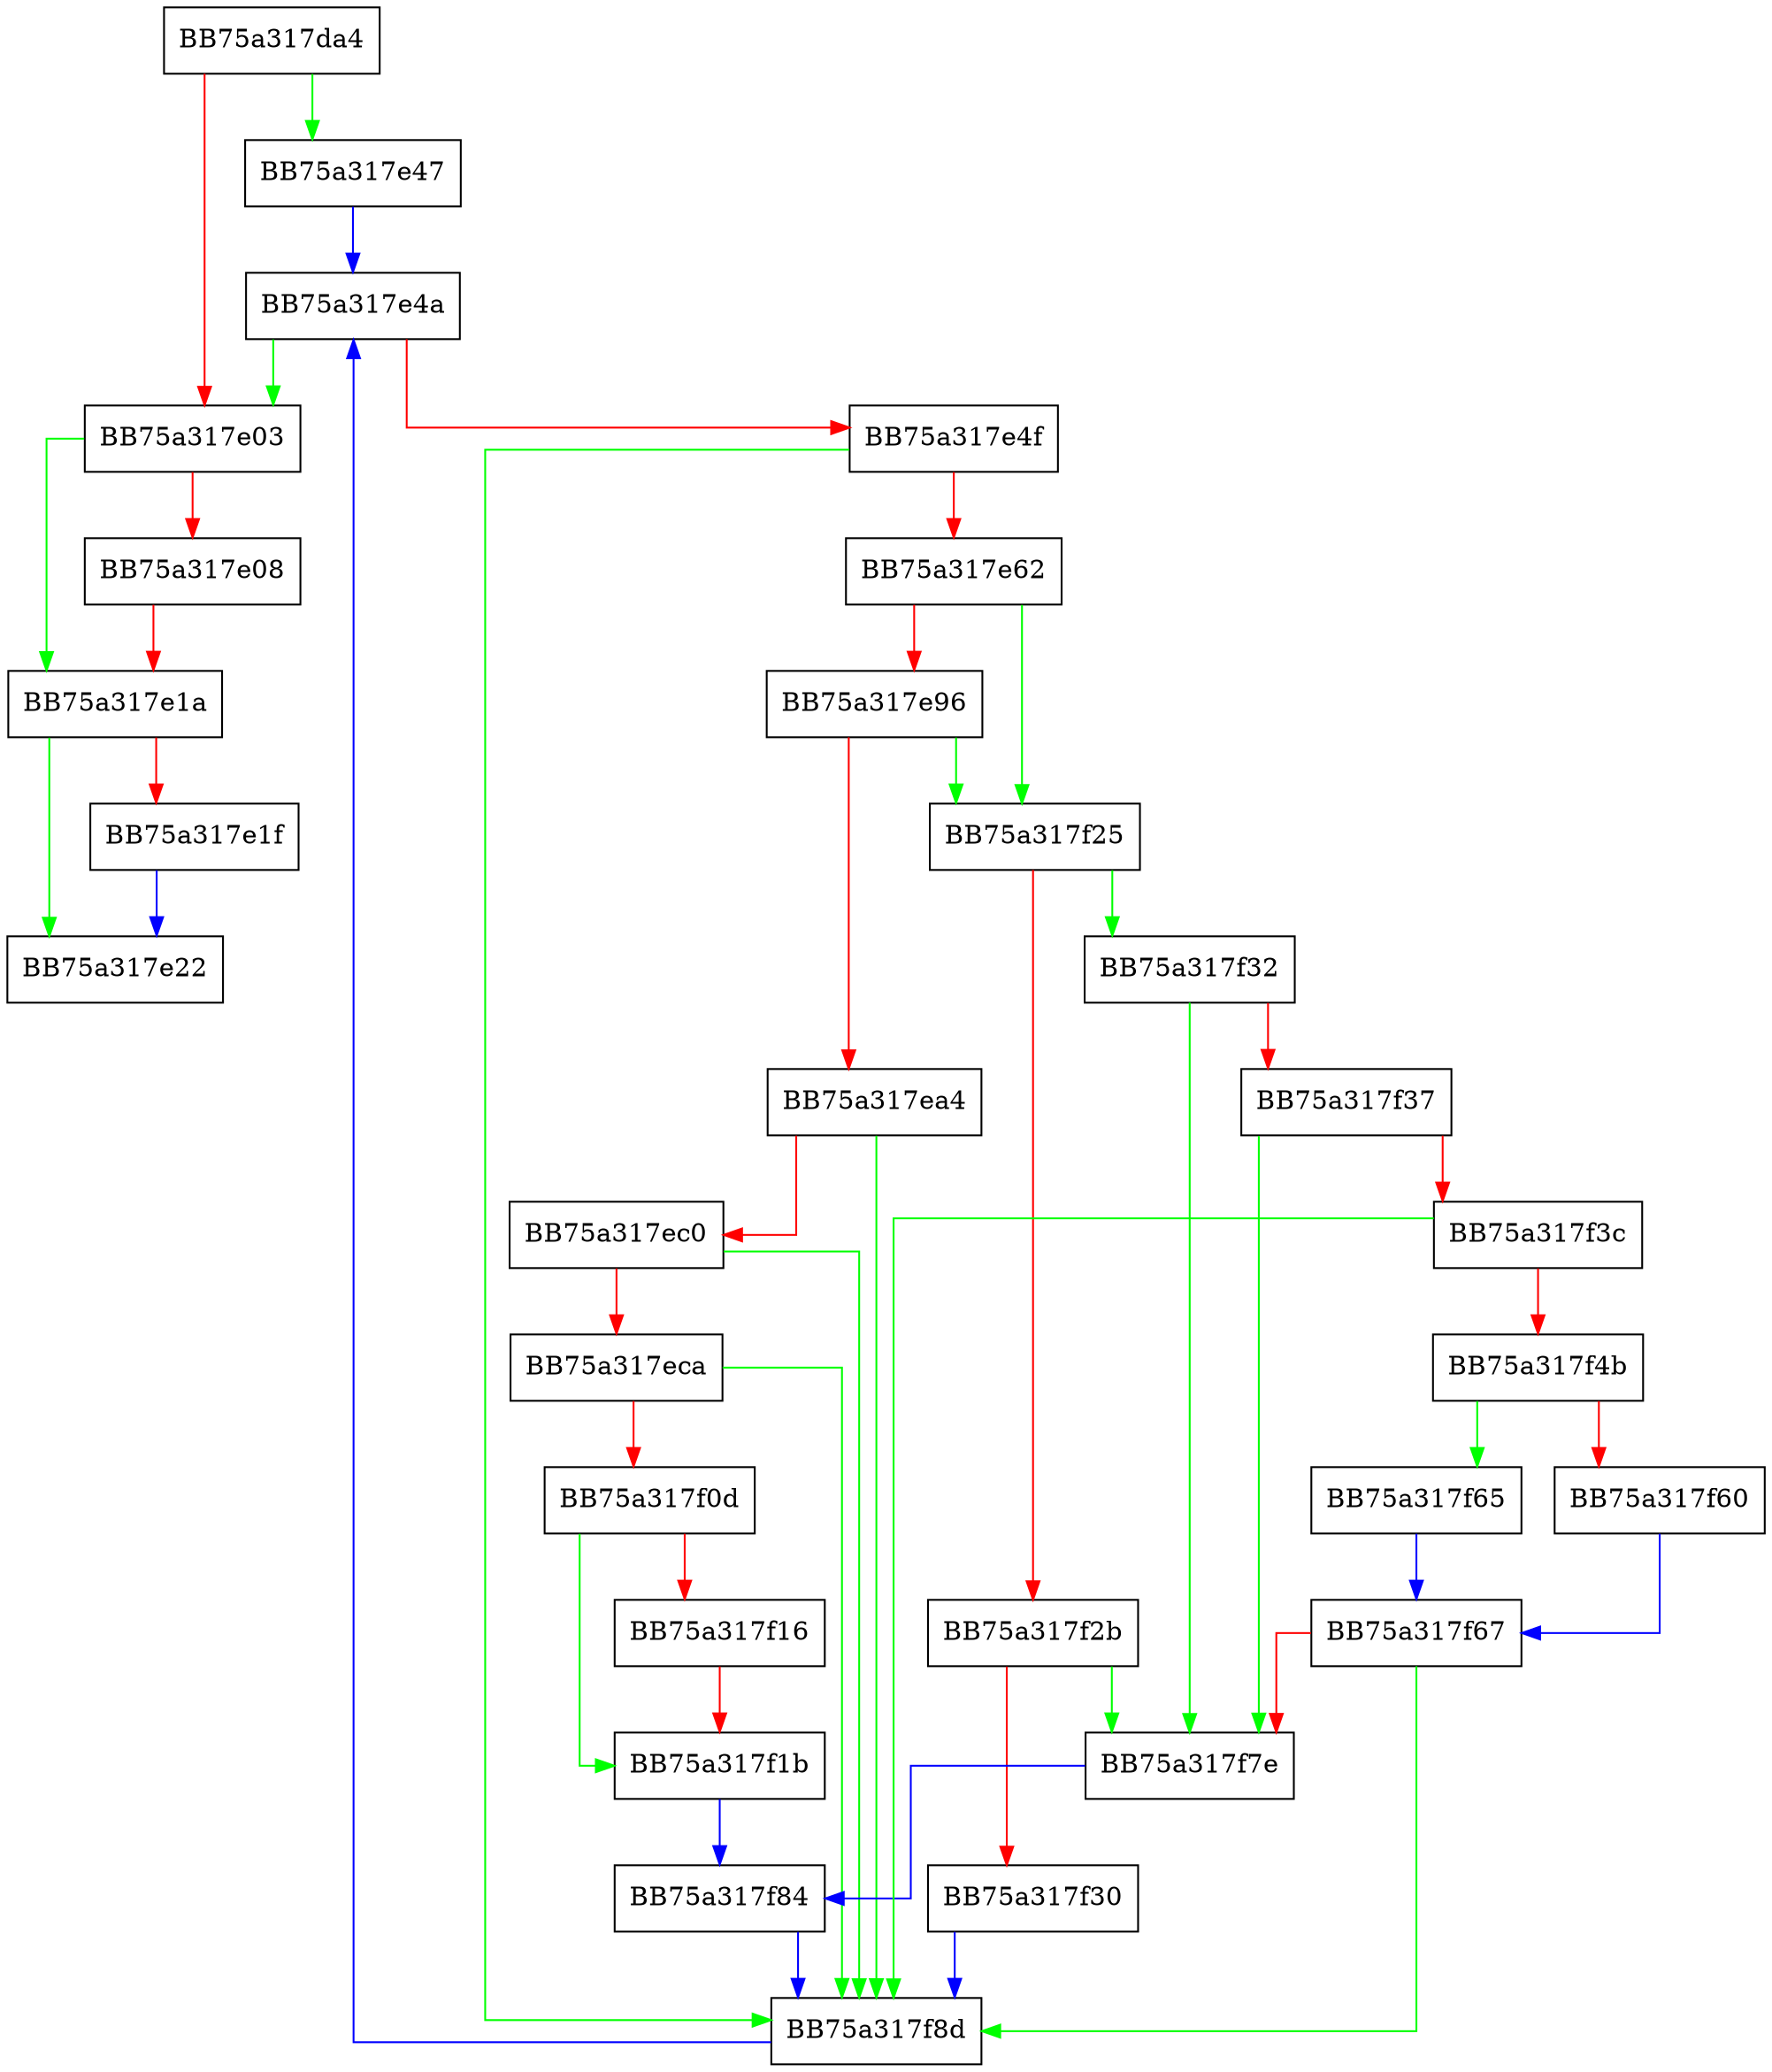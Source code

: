 digraph Scan {
  node [shape="box"];
  graph [splines=ortho];
  BB75a317da4 -> BB75a317e47 [color="green"];
  BB75a317da4 -> BB75a317e03 [color="red"];
  BB75a317e03 -> BB75a317e1a [color="green"];
  BB75a317e03 -> BB75a317e08 [color="red"];
  BB75a317e08 -> BB75a317e1a [color="red"];
  BB75a317e1a -> BB75a317e22 [color="green"];
  BB75a317e1a -> BB75a317e1f [color="red"];
  BB75a317e1f -> BB75a317e22 [color="blue"];
  BB75a317e47 -> BB75a317e4a [color="blue"];
  BB75a317e4a -> BB75a317e03 [color="green"];
  BB75a317e4a -> BB75a317e4f [color="red"];
  BB75a317e4f -> BB75a317f8d [color="green"];
  BB75a317e4f -> BB75a317e62 [color="red"];
  BB75a317e62 -> BB75a317f25 [color="green"];
  BB75a317e62 -> BB75a317e96 [color="red"];
  BB75a317e96 -> BB75a317f25 [color="green"];
  BB75a317e96 -> BB75a317ea4 [color="red"];
  BB75a317ea4 -> BB75a317f8d [color="green"];
  BB75a317ea4 -> BB75a317ec0 [color="red"];
  BB75a317ec0 -> BB75a317f8d [color="green"];
  BB75a317ec0 -> BB75a317eca [color="red"];
  BB75a317eca -> BB75a317f8d [color="green"];
  BB75a317eca -> BB75a317f0d [color="red"];
  BB75a317f0d -> BB75a317f1b [color="green"];
  BB75a317f0d -> BB75a317f16 [color="red"];
  BB75a317f16 -> BB75a317f1b [color="red"];
  BB75a317f1b -> BB75a317f84 [color="blue"];
  BB75a317f25 -> BB75a317f32 [color="green"];
  BB75a317f25 -> BB75a317f2b [color="red"];
  BB75a317f2b -> BB75a317f7e [color="green"];
  BB75a317f2b -> BB75a317f30 [color="red"];
  BB75a317f30 -> BB75a317f8d [color="blue"];
  BB75a317f32 -> BB75a317f7e [color="green"];
  BB75a317f32 -> BB75a317f37 [color="red"];
  BB75a317f37 -> BB75a317f7e [color="green"];
  BB75a317f37 -> BB75a317f3c [color="red"];
  BB75a317f3c -> BB75a317f8d [color="green"];
  BB75a317f3c -> BB75a317f4b [color="red"];
  BB75a317f4b -> BB75a317f65 [color="green"];
  BB75a317f4b -> BB75a317f60 [color="red"];
  BB75a317f60 -> BB75a317f67 [color="blue"];
  BB75a317f65 -> BB75a317f67 [color="blue"];
  BB75a317f67 -> BB75a317f8d [color="green"];
  BB75a317f67 -> BB75a317f7e [color="red"];
  BB75a317f7e -> BB75a317f84 [color="blue"];
  BB75a317f84 -> BB75a317f8d [color="blue"];
  BB75a317f8d -> BB75a317e4a [color="blue"];
}